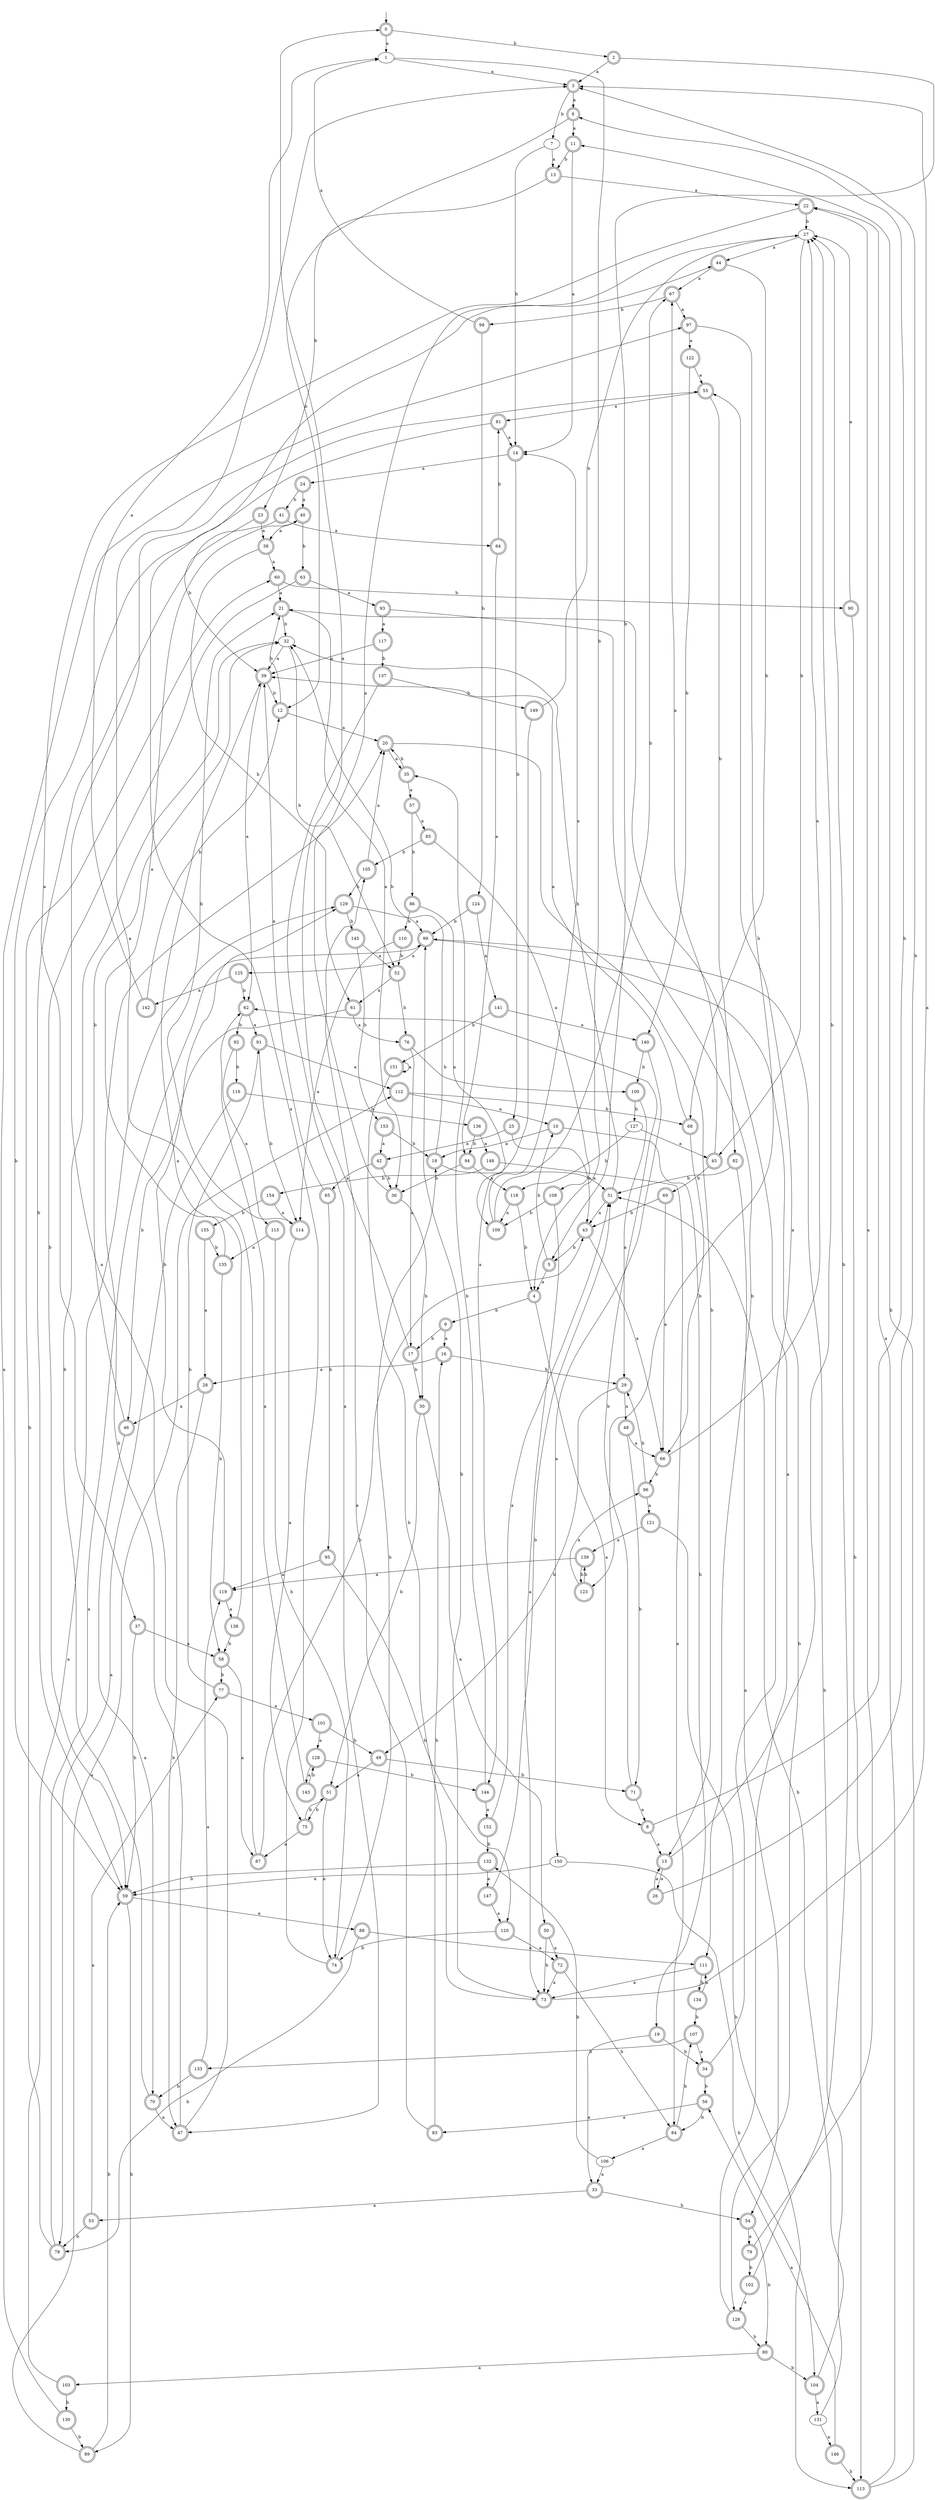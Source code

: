 digraph RandomDFA {
  __start0 [label="", shape=none];
  __start0 -> 0 [label=""];
  0 [shape=circle] [shape=doublecircle]
  0 -> 1 [label="a"]
  0 -> 2 [label="b"]
  1
  1 -> 3 [label="a"]
  1 -> 4 [label="b"]
  2 [shape=doublecircle]
  2 -> 3 [label="a"]
  2 -> 5 [label="b"]
  3 [shape=doublecircle]
  3 -> 6 [label="a"]
  3 -> 7 [label="b"]
  4 [shape=doublecircle]
  4 -> 8 [label="a"]
  4 -> 9 [label="b"]
  5 [shape=doublecircle]
  5 -> 4 [label="a"]
  5 -> 10 [label="b"]
  6 [shape=doublecircle]
  6 -> 11 [label="a"]
  6 -> 12 [label="b"]
  7
  7 -> 13 [label="a"]
  7 -> 14 [label="b"]
  8 [shape=doublecircle]
  8 -> 15 [label="a"]
  8 -> 6 [label="b"]
  9 [shape=doublecircle]
  9 -> 16 [label="a"]
  9 -> 17 [label="b"]
  10 [shape=doublecircle]
  10 -> 18 [label="a"]
  10 -> 19 [label="b"]
  11 [shape=doublecircle]
  11 -> 14 [label="a"]
  11 -> 13 [label="b"]
  12 [shape=doublecircle]
  12 -> 20 [label="a"]
  12 -> 21 [label="b"]
  13 [shape=doublecircle]
  13 -> 22 [label="a"]
  13 -> 23 [label="b"]
  14 [shape=doublecircle]
  14 -> 24 [label="a"]
  14 -> 25 [label="b"]
  15 [shape=doublecircle]
  15 -> 26 [label="a"]
  15 -> 27 [label="b"]
  16 [shape=doublecircle]
  16 -> 28 [label="a"]
  16 -> 29 [label="b"]
  17 [shape=doublecircle]
  17 -> 0 [label="a"]
  17 -> 30 [label="b"]
  18 [shape=doublecircle]
  18 -> 31 [label="a"]
  18 -> 32 [label="b"]
  19 [shape=doublecircle]
  19 -> 33 [label="a"]
  19 -> 34 [label="b"]
  20 [shape=doublecircle]
  20 -> 35 [label="a"]
  20 -> 15 [label="b"]
  21 [shape=doublecircle]
  21 -> 36 [label="a"]
  21 -> 32 [label="b"]
  22 [shape=doublecircle]
  22 -> 37 [label="a"]
  22 -> 27 [label="b"]
  23 [shape=doublecircle]
  23 -> 38 [label="a"]
  23 -> 39 [label="b"]
  24 [shape=doublecircle]
  24 -> 40 [label="a"]
  24 -> 41 [label="b"]
  25 [shape=doublecircle]
  25 -> 42 [label="a"]
  25 -> 43 [label="b"]
  26 [shape=doublecircle]
  26 -> 15 [label="a"]
  26 -> 3 [label="b"]
  27
  27 -> 44 [label="a"]
  27 -> 45 [label="b"]
  28 [shape=doublecircle]
  28 -> 46 [label="a"]
  28 -> 47 [label="b"]
  29 [shape=doublecircle]
  29 -> 48 [label="a"]
  29 -> 49 [label="b"]
  30 [shape=doublecircle]
  30 -> 50 [label="a"]
  30 -> 51 [label="b"]
  31 [shape=doublecircle]
  31 -> 43 [label="a"]
  31 -> 32 [label="b"]
  32
  32 -> 39 [label="a"]
  32 -> 52 [label="b"]
  33 [shape=doublecircle]
  33 -> 53 [label="a"]
  33 -> 54 [label="b"]
  34 [shape=doublecircle]
  34 -> 55 [label="a"]
  34 -> 56 [label="b"]
  35 [shape=doublecircle]
  35 -> 57 [label="a"]
  35 -> 20 [label="b"]
  36 [shape=doublecircle]
  36 -> 27 [label="a"]
  36 -> 30 [label="b"]
  37 [shape=doublecircle]
  37 -> 58 [label="a"]
  37 -> 59 [label="b"]
  38 [shape=doublecircle]
  38 -> 60 [label="a"]
  38 -> 61 [label="b"]
  39 [shape=doublecircle]
  39 -> 62 [label="a"]
  39 -> 12 [label="b"]
  40 [shape=doublecircle]
  40 -> 38 [label="a"]
  40 -> 63 [label="b"]
  41 [shape=doublecircle]
  41 -> 64 [label="a"]
  41 -> 59 [label="b"]
  42 [shape=doublecircle]
  42 -> 65 [label="a"]
  42 -> 36 [label="b"]
  43 [shape=doublecircle]
  43 -> 66 [label="a"]
  43 -> 5 [label="b"]
  44 [shape=doublecircle]
  44 -> 67 [label="a"]
  44 -> 68 [label="b"]
  45 [shape=doublecircle]
  45 -> 67 [label="a"]
  45 -> 69 [label="b"]
  46 [shape=doublecircle]
  46 -> 70 [label="a"]
  46 -> 32 [label="b"]
  47 [shape=doublecircle]
  47 -> 55 [label="a"]
  47 -> 20 [label="b"]
  48 [shape=doublecircle]
  48 -> 66 [label="a"]
  48 -> 71 [label="b"]
  49 [shape=doublecircle]
  49 -> 51 [label="a"]
  49 -> 71 [label="b"]
  50 [shape=doublecircle]
  50 -> 72 [label="a"]
  50 -> 73 [label="b"]
  51 [shape=doublecircle]
  51 -> 74 [label="a"]
  51 -> 75 [label="b"]
  52 [shape=doublecircle]
  52 -> 61 [label="a"]
  52 -> 76 [label="b"]
  53 [shape=doublecircle]
  53 -> 77 [label="a"]
  53 -> 78 [label="b"]
  54 [shape=doublecircle]
  54 -> 79 [label="a"]
  54 -> 80 [label="b"]
  55 [shape=doublecircle]
  55 -> 81 [label="a"]
  55 -> 82 [label="b"]
  56 [shape=doublecircle]
  56 -> 83 [label="a"]
  56 -> 84 [label="b"]
  57 [shape=doublecircle]
  57 -> 85 [label="a"]
  57 -> 86 [label="b"]
  58 [shape=doublecircle]
  58 -> 87 [label="a"]
  58 -> 77 [label="b"]
  59 [shape=doublecircle]
  59 -> 88 [label="a"]
  59 -> 89 [label="b"]
  60 [shape=doublecircle]
  60 -> 21 [label="a"]
  60 -> 90 [label="b"]
  61 [shape=doublecircle]
  61 -> 76 [label="a"]
  61 -> 46 [label="b"]
  62 [shape=doublecircle]
  62 -> 91 [label="a"]
  62 -> 92 [label="b"]
  63 [shape=doublecircle]
  63 -> 93 [label="a"]
  63 -> 59 [label="b"]
  64 [shape=doublecircle]
  64 -> 94 [label="a"]
  64 -> 81 [label="b"]
  65 [shape=doublecircle]
  65 -> 39 [label="a"]
  65 -> 95 [label="b"]
  66 [shape=doublecircle]
  66 -> 27 [label="a"]
  66 -> 96 [label="b"]
  67 [shape=doublecircle]
  67 -> 97 [label="a"]
  67 -> 98 [label="b"]
  68 [shape=doublecircle]
  68 -> 39 [label="a"]
  68 -> 66 [label="b"]
  69 [shape=doublecircle]
  69 -> 66 [label="a"]
  69 -> 43 [label="b"]
  70 [shape=doublecircle]
  70 -> 47 [label="a"]
  70 -> 32 [label="b"]
  71 [shape=doublecircle]
  71 -> 8 [label="a"]
  71 -> 62 [label="b"]
  72 [shape=doublecircle]
  72 -> 73 [label="a"]
  72 -> 84 [label="b"]
  73 [shape=doublecircle]
  73 -> 3 [label="a"]
  73 -> 99 [label="b"]
  74 [shape=doublecircle]
  74 -> 44 [label="a"]
  74 -> 18 [label="b"]
  75 [shape=doublecircle]
  75 -> 87 [label="a"]
  75 -> 51 [label="b"]
  76 [shape=doublecircle]
  76 -> 17 [label="a"]
  76 -> 100 [label="b"]
  77 [shape=doublecircle]
  77 -> 101 [label="a"]
  77 -> 91 [label="b"]
  78 [shape=doublecircle]
  78 -> 99 [label="a"]
  78 -> 60 [label="b"]
  79 [shape=doublecircle]
  79 -> 22 [label="a"]
  79 -> 102 [label="b"]
  80 [shape=doublecircle]
  80 -> 103 [label="a"]
  80 -> 104 [label="b"]
  81 [shape=doublecircle]
  81 -> 14 [label="a"]
  81 -> 59 [label="b"]
  82 [shape=doublecircle]
  82 -> 54 [label="a"]
  82 -> 31 [label="b"]
  83 [shape=doublecircle]
  83 -> 105 [label="a"]
  83 -> 16 [label="b"]
  84 [shape=doublecircle]
  84 -> 106 [label="a"]
  84 -> 107 [label="b"]
  85 [shape=doublecircle]
  85 -> 108 [label="a"]
  85 -> 105 [label="b"]
  86 [shape=doublecircle]
  86 -> 109 [label="a"]
  86 -> 110 [label="b"]
  87 [shape=doublecircle]
  87 -> 3 [label="a"]
  87 -> 43 [label="b"]
  88 [shape=doublecircle]
  88 -> 111 [label="a"]
  88 -> 78 [label="b"]
  89 [shape=doublecircle]
  89 -> 112 [label="a"]
  89 -> 59 [label="b"]
  90 [shape=doublecircle]
  90 -> 27 [label="a"]
  90 -> 113 [label="b"]
  91 [shape=doublecircle]
  91 -> 112 [label="a"]
  91 -> 114 [label="b"]
  92 [shape=doublecircle]
  92 -> 115 [label="a"]
  92 -> 116 [label="b"]
  93 [shape=doublecircle]
  93 -> 117 [label="a"]
  93 -> 111 [label="b"]
  94 [shape=doublecircle]
  94 -> 118 [label="a"]
  94 -> 36 [label="b"]
  95 [shape=doublecircle]
  95 -> 119 [label="a"]
  95 -> 120 [label="b"]
  96 [shape=doublecircle]
  96 -> 121 [label="a"]
  96 -> 29 [label="b"]
  97 [shape=doublecircle]
  97 -> 122 [label="a"]
  97 -> 123 [label="b"]
  98 [shape=doublecircle]
  98 -> 1 [label="a"]
  98 -> 124 [label="b"]
  99 [shape=doublecircle]
  99 -> 125 [label="a"]
  99 -> 126 [label="b"]
  100 [shape=doublecircle]
  100 -> 29 [label="a"]
  100 -> 127 [label="b"]
  101 [shape=doublecircle]
  101 -> 128 [label="a"]
  101 -> 49 [label="b"]
  102 [shape=doublecircle]
  102 -> 126 [label="a"]
  102 -> 27 [label="b"]
  103 [shape=doublecircle]
  103 -> 129 [label="a"]
  103 -> 130 [label="b"]
  104 [shape=doublecircle]
  104 -> 131 [label="a"]
  104 -> 31 [label="b"]
  105 [shape=doublecircle]
  105 -> 20 [label="a"]
  105 -> 129 [label="b"]
  106
  106 -> 33 [label="a"]
  106 -> 132 [label="b"]
  107 [shape=doublecircle]
  107 -> 34 [label="a"]
  107 -> 133 [label="b"]
  108 [shape=doublecircle]
  108 -> 73 [label="a"]
  108 -> 109 [label="b"]
  109 [shape=doublecircle]
  109 -> 14 [label="a"]
  109 -> 67 [label="b"]
  110 [shape=doublecircle]
  110 -> 114 [label="a"]
  110 -> 52 [label="b"]
  111 [shape=doublecircle]
  111 -> 73 [label="a"]
  111 -> 134 [label="b"]
  112 [shape=doublecircle]
  112 -> 10 [label="a"]
  112 -> 68 [label="b"]
  113 [shape=doublecircle]
  113 -> 22 [label="a"]
  113 -> 11 [label="b"]
  114 [shape=doublecircle]
  114 -> 75 [label="a"]
  114 -> 21 [label="b"]
  115 [shape=doublecircle]
  115 -> 135 [label="a"]
  115 -> 74 [label="b"]
  116 [shape=doublecircle]
  116 -> 78 [label="a"]
  116 -> 136 [label="b"]
  117 [shape=doublecircle]
  117 -> 39 [label="a"]
  117 -> 137 [label="b"]
  118 [shape=doublecircle]
  118 -> 109 [label="a"]
  118 -> 4 [label="b"]
  119 [shape=doublecircle]
  119 -> 138 [label="a"]
  119 -> 129 [label="b"]
  120 [shape=doublecircle]
  120 -> 72 [label="a"]
  120 -> 74 [label="b"]
  121 [shape=doublecircle]
  121 -> 139 [label="a"]
  121 -> 113 [label="b"]
  122 [shape=doublecircle]
  122 -> 55 [label="a"]
  122 -> 140 [label="b"]
  123 [shape=doublecircle]
  123 -> 96 [label="a"]
  123 -> 139 [label="b"]
  124 [shape=doublecircle]
  124 -> 141 [label="a"]
  124 -> 99 [label="b"]
  125 [shape=doublecircle]
  125 -> 142 [label="a"]
  125 -> 62 [label="b"]
  126 [shape=doublecircle]
  126 -> 21 [label="a"]
  126 -> 80 [label="b"]
  127
  127 -> 45 [label="a"]
  127 -> 118 [label="b"]
  128 [shape=doublecircle]
  128 -> 143 [label="a"]
  128 -> 144 [label="b"]
  129 [shape=doublecircle]
  129 -> 99 [label="a"]
  129 -> 145 [label="b"]
  130 [shape=doublecircle]
  130 -> 97 [label="a"]
  130 -> 89 [label="b"]
  131
  131 -> 146 [label="a"]
  131 -> 99 [label="b"]
  132 [shape=doublecircle]
  132 -> 147 [label="a"]
  132 -> 59 [label="b"]
  133 [shape=doublecircle]
  133 -> 119 [label="a"]
  133 -> 70 [label="b"]
  134 [shape=doublecircle]
  134 -> 111 [label="a"]
  134 -> 107 [label="b"]
  135 [shape=doublecircle]
  135 -> 40 [label="a"]
  135 -> 58 [label="b"]
  136 [shape=doublecircle]
  136 -> 148 [label="a"]
  136 -> 94 [label="b"]
  137 [shape=doublecircle]
  137 -> 47 [label="a"]
  137 -> 149 [label="b"]
  138 [shape=doublecircle]
  138 -> 39 [label="a"]
  138 -> 58 [label="b"]
  139 [shape=doublecircle]
  139 -> 119 [label="a"]
  139 -> 123 [label="b"]
  140 [shape=doublecircle]
  140 -> 150 [label="a"]
  140 -> 100 [label="b"]
  141 [shape=doublecircle]
  141 -> 140 [label="a"]
  141 -> 151 [label="b"]
  142 [shape=doublecircle]
  142 -> 1 [label="a"]
  142 -> 12 [label="b"]
  143 [shape=doublecircle]
  143 -> 62 [label="a"]
  143 -> 128 [label="b"]
  144 [shape=doublecircle]
  144 -> 152 [label="a"]
  144 -> 35 [label="b"]
  145 [shape=doublecircle]
  145 -> 52 [label="a"]
  145 -> 153 [label="b"]
  146 [shape=doublecircle]
  146 -> 56 [label="a"]
  146 -> 113 [label="b"]
  147 [shape=doublecircle]
  147 -> 120 [label="a"]
  147 -> 31 [label="b"]
  148 [shape=doublecircle]
  148 -> 84 [label="a"]
  148 -> 154 [label="b"]
  149 [shape=doublecircle]
  149 -> 144 [label="a"]
  149 -> 27 [label="b"]
  150
  150 -> 59 [label="a"]
  150 -> 104 [label="b"]
  151 [shape=doublecircle]
  151 -> 151 [label="a"]
  151 -> 73 [label="b"]
  152 [shape=doublecircle]
  152 -> 31 [label="a"]
  152 -> 132 [label="b"]
  153 [shape=doublecircle]
  153 -> 42 [label="a"]
  153 -> 18 [label="b"]
  154 [shape=doublecircle]
  154 -> 114 [label="a"]
  154 -> 155 [label="b"]
  155 [shape=doublecircle]
  155 -> 28 [label="a"]
  155 -> 135 [label="b"]
}
